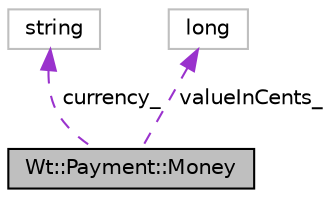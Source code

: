 digraph "Wt::Payment::Money"
{
 // LATEX_PDF_SIZE
  edge [fontname="Helvetica",fontsize="10",labelfontname="Helvetica",labelfontsize="10"];
  node [fontname="Helvetica",fontsize="10",shape=record];
  Node1 [label="Wt::Payment::Money",height=0.2,width=0.4,color="black", fillcolor="grey75", style="filled", fontcolor="black",tooltip="A value class which describes a monetary value."];
  Node2 -> Node1 [dir="back",color="darkorchid3",fontsize="10",style="dashed",label=" currency_" ,fontname="Helvetica"];
  Node2 [label="string",height=0.2,width=0.4,color="grey75", fillcolor="white", style="filled",tooltip=" "];
  Node3 -> Node1 [dir="back",color="darkorchid3",fontsize="10",style="dashed",label=" valueInCents_" ,fontname="Helvetica"];
  Node3 [label="long",height=0.2,width=0.4,color="grey75", fillcolor="white", style="filled",tooltip=" "];
}
